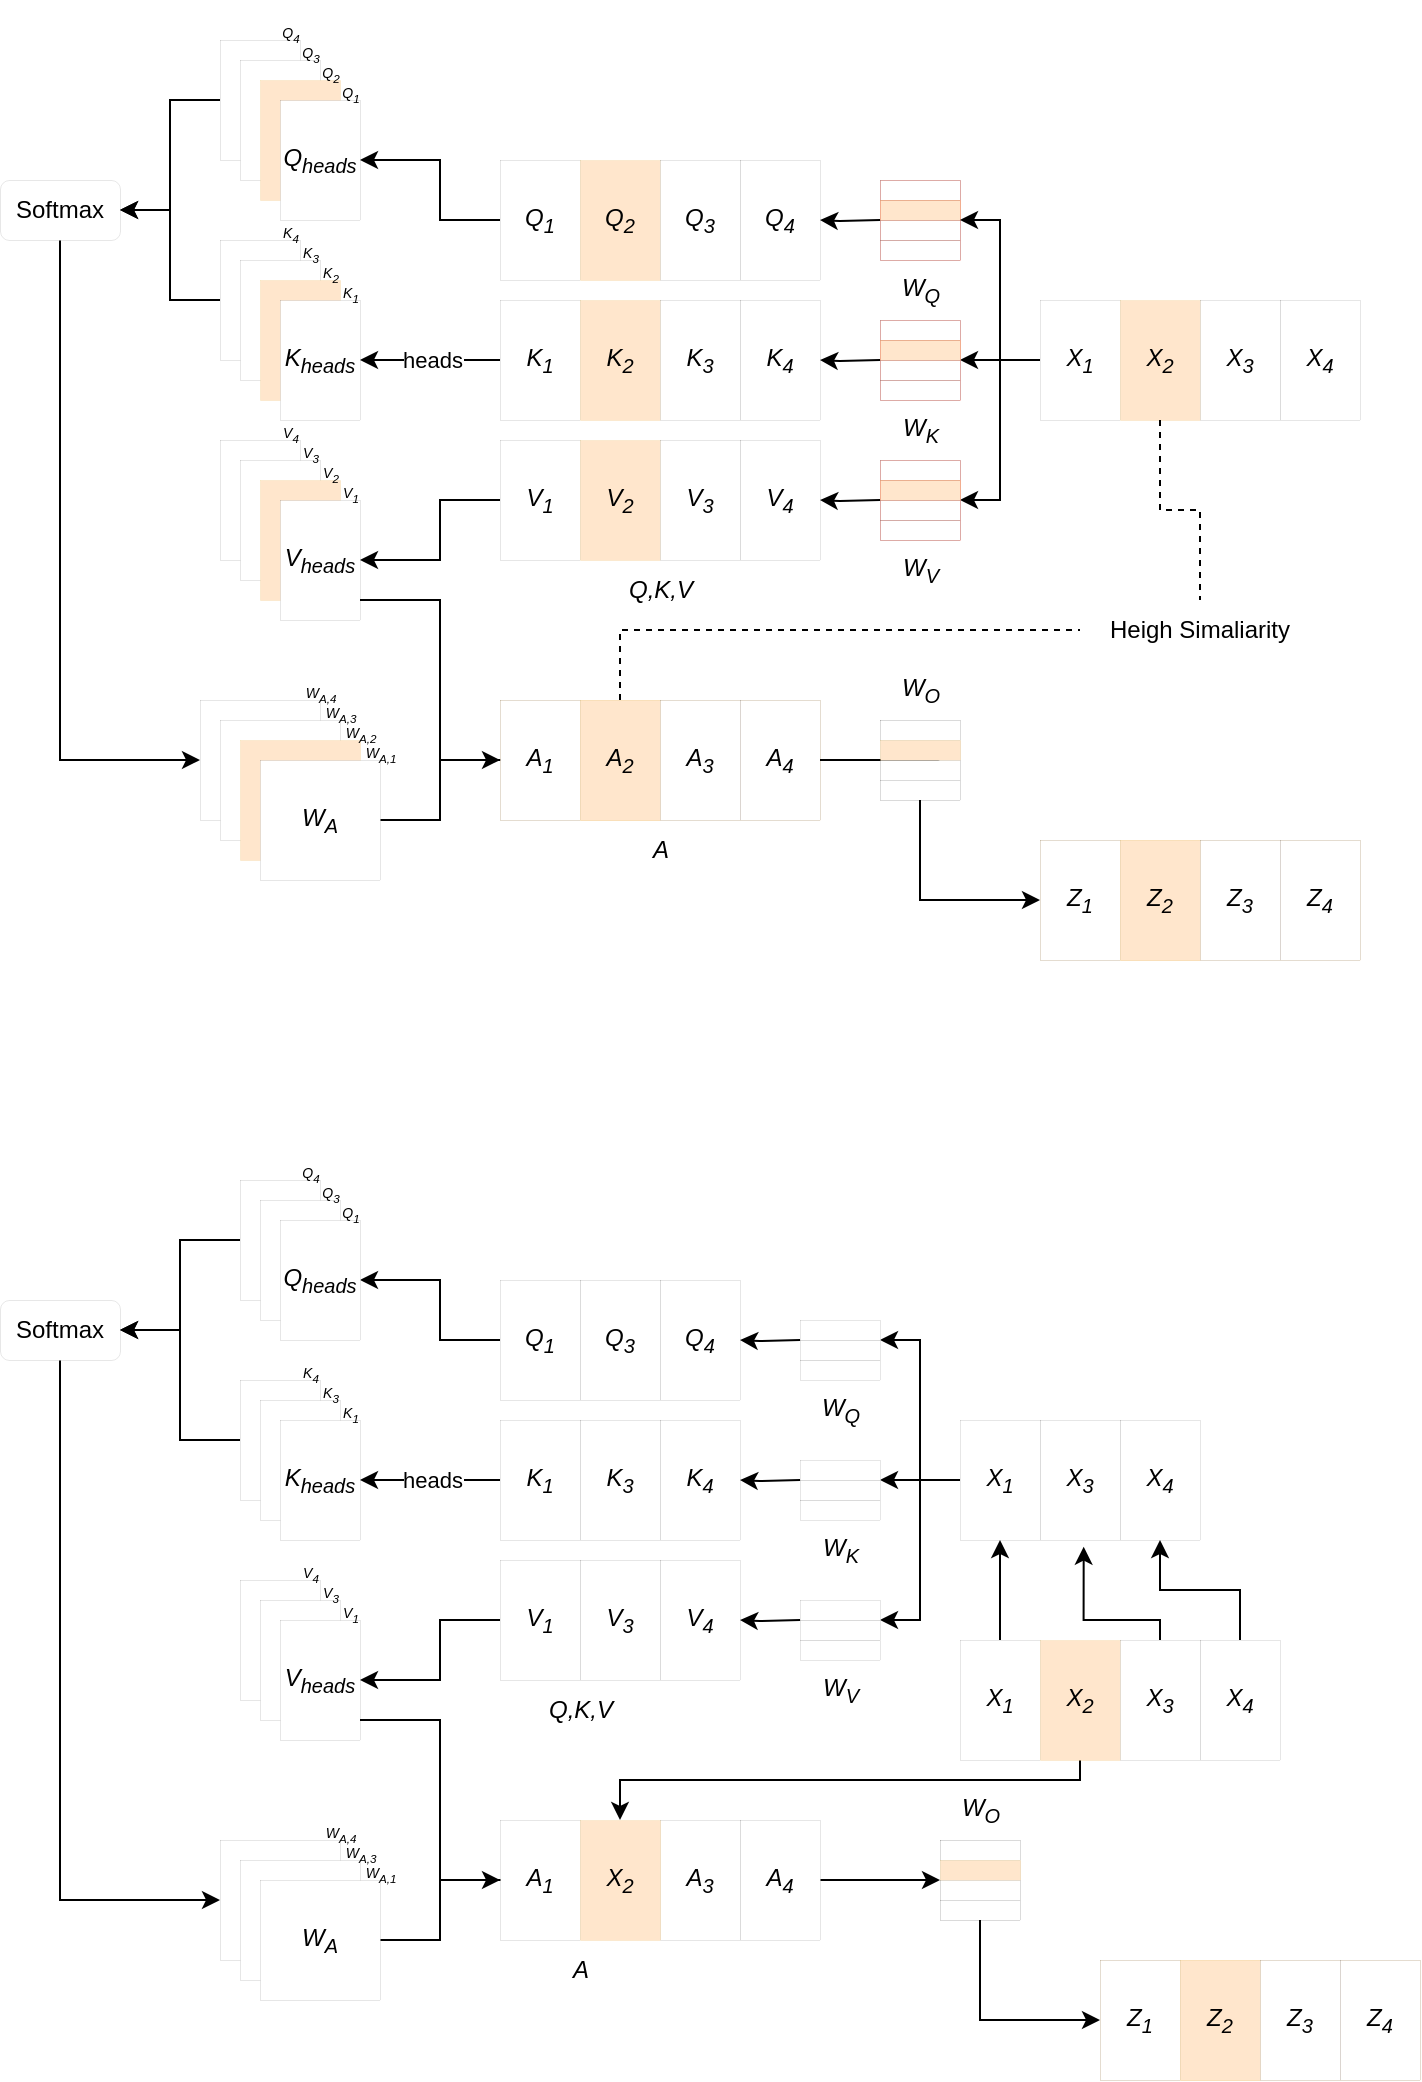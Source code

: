 <mxfile version="27.0.1">
  <diagram name="第 1 页" id="ROMm_DaNwAMZsz36nzgL">
    <mxGraphModel dx="1153" dy="659" grid="1" gridSize="10" guides="1" tooltips="1" connect="1" arrows="1" fold="1" page="1" pageScale="1" pageWidth="827" pageHeight="1169" math="0" shadow="0">
      <root>
        <mxCell id="0" />
        <mxCell id="1" parent="0" />
        <mxCell id="zPmClShUyptiGjfQgdNd-24" value="" style="group;strokeColor=none;fillColor=default;strokeWidth=0;" parent="1" vertex="1" connectable="0">
          <mxGeometry x="370" y="290" width="160" height="60" as="geometry" />
        </mxCell>
        <mxCell id="zPmClShUyptiGjfQgdNd-16" value="&lt;i&gt;V&lt;sub&gt;1&lt;/sub&gt;&lt;/i&gt;" style="rounded=0;whiteSpace=wrap;html=1;strokeWidth=0;" parent="zPmClShUyptiGjfQgdNd-24" vertex="1">
          <mxGeometry width="40" height="60" as="geometry" />
        </mxCell>
        <mxCell id="zPmClShUyptiGjfQgdNd-17" value="&lt;i&gt;V&lt;sub&gt;2&lt;/sub&gt;&lt;/i&gt;" style="rounded=0;whiteSpace=wrap;html=1;fillColor=#ffe6cc;strokeColor=#d79b00;strokeWidth=0;" parent="zPmClShUyptiGjfQgdNd-24" vertex="1">
          <mxGeometry x="40" width="40" height="60" as="geometry" />
        </mxCell>
        <mxCell id="zPmClShUyptiGjfQgdNd-18" value="&lt;i&gt;V&lt;sub&gt;3&lt;/sub&gt;&lt;/i&gt;" style="rounded=0;whiteSpace=wrap;html=1;strokeWidth=0;" parent="zPmClShUyptiGjfQgdNd-24" vertex="1">
          <mxGeometry x="80" width="40" height="60" as="geometry" />
        </mxCell>
        <mxCell id="zPmClShUyptiGjfQgdNd-19" value="&lt;i&gt;V&lt;sub&gt;4&lt;/sub&gt;&lt;/i&gt;" style="rounded=0;whiteSpace=wrap;html=1;strokeWidth=0;" parent="zPmClShUyptiGjfQgdNd-24" vertex="1">
          <mxGeometry x="120" width="40" height="60" as="geometry" />
        </mxCell>
        <mxCell id="zPmClShUyptiGjfQgdNd-25" value="" style="group;strokeWidth=0;" parent="1" vertex="1" connectable="0">
          <mxGeometry x="370" y="220" width="160" height="60" as="geometry" />
        </mxCell>
        <mxCell id="zPmClShUyptiGjfQgdNd-20" value="&lt;i&gt;K&lt;sub&gt;1&lt;/sub&gt;&lt;/i&gt;" style="rounded=0;whiteSpace=wrap;html=1;strokeWidth=0;" parent="zPmClShUyptiGjfQgdNd-25" vertex="1">
          <mxGeometry width="40" height="60" as="geometry" />
        </mxCell>
        <mxCell id="zPmClShUyptiGjfQgdNd-21" value="&lt;i&gt;K&lt;sub&gt;2&lt;/sub&gt;&lt;/i&gt;" style="rounded=0;whiteSpace=wrap;html=1;fillColor=#ffe6cc;strokeColor=#d79b00;strokeWidth=0;" parent="zPmClShUyptiGjfQgdNd-25" vertex="1">
          <mxGeometry x="40" width="40" height="60" as="geometry" />
        </mxCell>
        <mxCell id="zPmClShUyptiGjfQgdNd-22" value="&lt;i&gt;K&lt;sub&gt;3&lt;/sub&gt;&lt;/i&gt;" style="rounded=0;whiteSpace=wrap;html=1;strokeWidth=0;" parent="zPmClShUyptiGjfQgdNd-25" vertex="1">
          <mxGeometry x="80" width="40" height="60" as="geometry" />
        </mxCell>
        <mxCell id="zPmClShUyptiGjfQgdNd-23" value="&lt;i&gt;K&lt;sub&gt;4&lt;/sub&gt;&lt;/i&gt;" style="rounded=0;whiteSpace=wrap;html=1;strokeWidth=0;" parent="zPmClShUyptiGjfQgdNd-25" vertex="1">
          <mxGeometry x="120" width="40" height="60" as="geometry" />
        </mxCell>
        <mxCell id="zPmClShUyptiGjfQgdNd-26" value="" style="group;strokeWidth=0;" parent="1" vertex="1" connectable="0">
          <mxGeometry x="370" y="150" width="160" height="60" as="geometry" />
        </mxCell>
        <mxCell id="zPmClShUyptiGjfQgdNd-27" value="&lt;i&gt;Q&lt;sub&gt;1&lt;/sub&gt;&lt;/i&gt;" style="rounded=0;whiteSpace=wrap;html=1;strokeWidth=0;" parent="zPmClShUyptiGjfQgdNd-26" vertex="1">
          <mxGeometry width="40" height="60" as="geometry" />
        </mxCell>
        <mxCell id="zPmClShUyptiGjfQgdNd-28" value="&lt;i&gt;Q&lt;sub&gt;2&lt;/sub&gt;&lt;/i&gt;" style="rounded=0;whiteSpace=wrap;html=1;fillColor=#ffe6cc;strokeColor=#d79b00;strokeWidth=0;" parent="zPmClShUyptiGjfQgdNd-26" vertex="1">
          <mxGeometry x="40" width="40" height="60" as="geometry" />
        </mxCell>
        <mxCell id="zPmClShUyptiGjfQgdNd-29" value="&lt;i&gt;Q&lt;sub&gt;3&lt;/sub&gt;&lt;/i&gt;" style="rounded=0;whiteSpace=wrap;html=1;strokeWidth=0;" parent="zPmClShUyptiGjfQgdNd-26" vertex="1">
          <mxGeometry x="80" width="40" height="60" as="geometry" />
        </mxCell>
        <mxCell id="zPmClShUyptiGjfQgdNd-30" value="&lt;i&gt;Q&lt;sub&gt;4&lt;/sub&gt;&lt;/i&gt;" style="rounded=0;whiteSpace=wrap;html=1;strokeWidth=0;" parent="zPmClShUyptiGjfQgdNd-26" vertex="1">
          <mxGeometry x="120" width="40" height="60" as="geometry" />
        </mxCell>
        <mxCell id="zPmClShUyptiGjfQgdNd-31" value="" style="group;strokeWidth=0;" parent="1" vertex="1" connectable="0">
          <mxGeometry x="640" y="220" width="160" height="60" as="geometry" />
        </mxCell>
        <mxCell id="zPmClShUyptiGjfQgdNd-32" value="&lt;i&gt;X&lt;sub&gt;1&lt;/sub&gt;&lt;/i&gt;" style="rounded=0;whiteSpace=wrap;html=1;strokeWidth=0;" parent="zPmClShUyptiGjfQgdNd-31" vertex="1">
          <mxGeometry width="40" height="60" as="geometry" />
        </mxCell>
        <mxCell id="zPmClShUyptiGjfQgdNd-33" value="&lt;i&gt;X&lt;sub&gt;2&lt;/sub&gt;&lt;/i&gt;" style="rounded=0;whiteSpace=wrap;html=1;fillColor=#ffe6cc;strokeColor=#d79b00;strokeWidth=0;" parent="zPmClShUyptiGjfQgdNd-31" vertex="1">
          <mxGeometry x="40" width="40" height="60" as="geometry" />
        </mxCell>
        <mxCell id="zPmClShUyptiGjfQgdNd-34" value="&lt;i&gt;X&lt;sub&gt;3&lt;/sub&gt;&lt;/i&gt;" style="rounded=0;whiteSpace=wrap;html=1;strokeWidth=0;" parent="zPmClShUyptiGjfQgdNd-31" vertex="1">
          <mxGeometry x="80" width="40" height="60" as="geometry" />
        </mxCell>
        <mxCell id="zPmClShUyptiGjfQgdNd-35" value="&lt;i&gt;X&lt;sub&gt;4&lt;/sub&gt;&lt;/i&gt;" style="rounded=0;whiteSpace=wrap;html=1;strokeWidth=0;" parent="zPmClShUyptiGjfQgdNd-31" vertex="1">
          <mxGeometry x="120" width="40" height="60" as="geometry" />
        </mxCell>
        <mxCell id="zPmClShUyptiGjfQgdNd-46" value="" style="edgeStyle=orthogonalEdgeStyle;rounded=0;orthogonalLoop=1;jettySize=auto;html=1;" parent="1" target="zPmClShUyptiGjfQgdNd-30" edge="1">
          <mxGeometry relative="1" as="geometry">
            <mxPoint x="560" y="180" as="sourcePoint" />
          </mxGeometry>
        </mxCell>
        <mxCell id="zPmClShUyptiGjfQgdNd-42" style="edgeStyle=orthogonalEdgeStyle;rounded=0;orthogonalLoop=1;jettySize=auto;html=1;" parent="1" target="zPmClShUyptiGjfQgdNd-23" edge="1">
          <mxGeometry relative="1" as="geometry">
            <mxPoint x="560" y="250" as="sourcePoint" />
          </mxGeometry>
        </mxCell>
        <mxCell id="zPmClShUyptiGjfQgdNd-44" value="" style="edgeStyle=orthogonalEdgeStyle;rounded=0;orthogonalLoop=1;jettySize=auto;html=1;" parent="1" target="zPmClShUyptiGjfQgdNd-19" edge="1">
          <mxGeometry relative="1" as="geometry">
            <mxPoint x="560" y="320" as="sourcePoint" />
          </mxGeometry>
        </mxCell>
        <mxCell id="zPmClShUyptiGjfQgdNd-41" style="edgeStyle=orthogonalEdgeStyle;rounded=0;orthogonalLoop=1;jettySize=auto;html=1;entryX=1;entryY=0.5;entryDx=0;entryDy=0;" parent="1" source="zPmClShUyptiGjfQgdNd-32" edge="1">
          <mxGeometry relative="1" as="geometry">
            <mxPoint x="600" y="250" as="targetPoint" />
          </mxGeometry>
        </mxCell>
        <mxCell id="zPmClShUyptiGjfQgdNd-55" value="" style="group;strokeWidth=0;" parent="1" vertex="1" connectable="0">
          <mxGeometry x="230" y="90" width="70" height="90" as="geometry" />
        </mxCell>
        <mxCell id="zPmClShUyptiGjfQgdNd-49" value="" style="rounded=0;whiteSpace=wrap;html=1;strokeWidth=0;" parent="zPmClShUyptiGjfQgdNd-55" vertex="1">
          <mxGeometry width="40" height="60" as="geometry" />
        </mxCell>
        <mxCell id="zPmClShUyptiGjfQgdNd-51" value="" style="rounded=0;whiteSpace=wrap;html=1;strokeWidth=0;" parent="zPmClShUyptiGjfQgdNd-55" vertex="1">
          <mxGeometry x="10" y="10" width="40" height="60" as="geometry" />
        </mxCell>
        <mxCell id="zPmClShUyptiGjfQgdNd-52" value="" style="rounded=0;whiteSpace=wrap;html=1;fillColor=#ffe6cc;strokeColor=#d79b00;strokeWidth=0;" parent="zPmClShUyptiGjfQgdNd-55" vertex="1">
          <mxGeometry x="20" y="20" width="40" height="60" as="geometry" />
        </mxCell>
        <mxCell id="zPmClShUyptiGjfQgdNd-53" value="&lt;i&gt;Q&lt;sub&gt;heads&lt;/sub&gt;&lt;/i&gt;" style="rounded=0;whiteSpace=wrap;html=1;strokeWidth=0;" parent="zPmClShUyptiGjfQgdNd-55" vertex="1">
          <mxGeometry x="30" y="30" width="40" height="60" as="geometry" />
        </mxCell>
        <mxCell id="zPmClShUyptiGjfQgdNd-67" value="" style="group;strokeWidth=0;" parent="1" vertex="1" connectable="0">
          <mxGeometry x="230" y="190" width="70" height="90" as="geometry" />
        </mxCell>
        <mxCell id="zPmClShUyptiGjfQgdNd-68" value="" style="rounded=0;whiteSpace=wrap;html=1;strokeWidth=0;" parent="zPmClShUyptiGjfQgdNd-67" vertex="1">
          <mxGeometry width="40" height="60" as="geometry" />
        </mxCell>
        <mxCell id="zPmClShUyptiGjfQgdNd-69" value="" style="rounded=0;whiteSpace=wrap;html=1;strokeWidth=0;" parent="zPmClShUyptiGjfQgdNd-67" vertex="1">
          <mxGeometry x="10" y="10" width="40" height="60" as="geometry" />
        </mxCell>
        <mxCell id="zPmClShUyptiGjfQgdNd-70" value="" style="rounded=0;whiteSpace=wrap;html=1;fillColor=#ffe6cc;strokeColor=#d79b00;strokeWidth=0;" parent="zPmClShUyptiGjfQgdNd-67" vertex="1">
          <mxGeometry x="20" y="20" width="40" height="60" as="geometry" />
        </mxCell>
        <mxCell id="zPmClShUyptiGjfQgdNd-71" value="&lt;i&gt;K&lt;sub&gt;heads&lt;/sub&gt;&lt;/i&gt;" style="rounded=0;whiteSpace=wrap;html=1;strokeWidth=0;" parent="zPmClShUyptiGjfQgdNd-67" vertex="1">
          <mxGeometry x="30" y="30" width="40" height="60" as="geometry" />
        </mxCell>
        <mxCell id="zPmClShUyptiGjfQgdNd-72" value="" style="group;strokeWidth=0;" parent="1" vertex="1" connectable="0">
          <mxGeometry x="230" y="290" width="80" height="90" as="geometry" />
        </mxCell>
        <mxCell id="zPmClShUyptiGjfQgdNd-73" value="" style="rounded=0;whiteSpace=wrap;html=1;strokeWidth=0;" parent="zPmClShUyptiGjfQgdNd-72" vertex="1">
          <mxGeometry width="40" height="60" as="geometry" />
        </mxCell>
        <mxCell id="zPmClShUyptiGjfQgdNd-74" value="" style="rounded=0;whiteSpace=wrap;html=1;strokeWidth=0;" parent="zPmClShUyptiGjfQgdNd-72" vertex="1">
          <mxGeometry x="10" y="10" width="40" height="60" as="geometry" />
        </mxCell>
        <mxCell id="zPmClShUyptiGjfQgdNd-75" value="" style="rounded=0;whiteSpace=wrap;html=1;fillColor=#ffe6cc;strokeColor=#d79b00;strokeWidth=0;" parent="zPmClShUyptiGjfQgdNd-72" vertex="1">
          <mxGeometry x="20" y="20" width="40" height="60" as="geometry" />
        </mxCell>
        <mxCell id="zPmClShUyptiGjfQgdNd-76" value="&lt;i&gt;V&lt;sub&gt;heads&lt;/sub&gt;&lt;/i&gt;" style="rounded=0;whiteSpace=wrap;html=1;strokeWidth=0;" parent="zPmClShUyptiGjfQgdNd-72" vertex="1">
          <mxGeometry x="30" y="30" width="40" height="60" as="geometry" />
        </mxCell>
        <mxCell id="-iVjem-Aw-oBZbqU4M_W-338" value="&lt;i style=&quot;text-wrap-mode: wrap;&quot;&gt;&lt;font style=&quot;font-size: 7px;&quot;&gt;V&lt;sub style=&quot;&quot;&gt;4&lt;/sub&gt;&lt;/font&gt;&lt;/i&gt;" style="text;html=1;align=center;verticalAlign=middle;resizable=0;points=[];autosize=1;strokeColor=none;fillColor=none;" parent="zPmClShUyptiGjfQgdNd-72" vertex="1">
          <mxGeometry x="20" y="-20" width="30" height="30" as="geometry" />
        </mxCell>
        <mxCell id="-iVjem-Aw-oBZbqU4M_W-337" value="&lt;i style=&quot;text-wrap-mode: wrap;&quot;&gt;&lt;font style=&quot;font-size: 7px;&quot;&gt;V&lt;sub style=&quot;&quot;&gt;3&lt;/sub&gt;&lt;/font&gt;&lt;/i&gt;" style="text;html=1;align=center;verticalAlign=middle;resizable=0;points=[];autosize=1;strokeColor=none;fillColor=none;" parent="zPmClShUyptiGjfQgdNd-72" vertex="1">
          <mxGeometry x="30" y="-10" width="30" height="30" as="geometry" />
        </mxCell>
        <mxCell id="-iVjem-Aw-oBZbqU4M_W-336" value="&lt;i style=&quot;text-wrap-mode: wrap;&quot;&gt;&lt;font style=&quot;font-size: 7px;&quot;&gt;V&lt;sub style=&quot;&quot;&gt;2&lt;/sub&gt;&lt;/font&gt;&lt;/i&gt;" style="text;html=1;align=center;verticalAlign=middle;resizable=0;points=[];autosize=1;strokeColor=none;fillColor=none;" parent="zPmClShUyptiGjfQgdNd-72" vertex="1">
          <mxGeometry x="40" width="30" height="30" as="geometry" />
        </mxCell>
        <mxCell id="-iVjem-Aw-oBZbqU4M_W-339" value="&lt;i style=&quot;text-wrap-mode: wrap;&quot;&gt;&lt;font style=&quot;font-size: 7px;&quot;&gt;V&lt;sub style=&quot;&quot;&gt;1&lt;/sub&gt;&lt;/font&gt;&lt;/i&gt;" style="text;html=1;align=center;verticalAlign=middle;resizable=0;points=[];autosize=1;strokeColor=none;fillColor=none;" parent="zPmClShUyptiGjfQgdNd-72" vertex="1">
          <mxGeometry x="50" y="10" width="30" height="30" as="geometry" />
        </mxCell>
        <mxCell id="zPmClShUyptiGjfQgdNd-77" value="" style="edgeStyle=orthogonalEdgeStyle;rounded=0;orthogonalLoop=1;jettySize=auto;html=1;" parent="1" source="zPmClShUyptiGjfQgdNd-27" target="zPmClShUyptiGjfQgdNd-53" edge="1">
          <mxGeometry relative="1" as="geometry">
            <Array as="points">
              <mxPoint x="340" y="180" />
              <mxPoint x="340" y="150" />
            </Array>
          </mxGeometry>
        </mxCell>
        <mxCell id="zPmClShUyptiGjfQgdNd-78" value="" style="edgeStyle=orthogonalEdgeStyle;rounded=0;orthogonalLoop=1;jettySize=auto;html=1;" parent="1" source="zPmClShUyptiGjfQgdNd-20" target="zPmClShUyptiGjfQgdNd-71" edge="1">
          <mxGeometry relative="1" as="geometry" />
        </mxCell>
        <mxCell id="zPmClShUyptiGjfQgdNd-116" value="heads" style="edgeLabel;html=1;align=center;verticalAlign=middle;resizable=0;points=[];" parent="zPmClShUyptiGjfQgdNd-78" vertex="1" connectable="0">
          <mxGeometry x="-0.012" y="2" relative="1" as="geometry">
            <mxPoint y="-2" as="offset" />
          </mxGeometry>
        </mxCell>
        <mxCell id="zPmClShUyptiGjfQgdNd-79" value="" style="edgeStyle=orthogonalEdgeStyle;rounded=0;orthogonalLoop=1;jettySize=auto;html=1;" parent="1" source="zPmClShUyptiGjfQgdNd-16" target="zPmClShUyptiGjfQgdNd-76" edge="1">
          <mxGeometry relative="1" as="geometry">
            <Array as="points">
              <mxPoint x="340" y="320" />
              <mxPoint x="340" y="350" />
            </Array>
          </mxGeometry>
        </mxCell>
        <mxCell id="zPmClShUyptiGjfQgdNd-88" value="" style="group" parent="1" vertex="1" connectable="0">
          <mxGeometry x="220" y="420" width="90" height="90" as="geometry" />
        </mxCell>
        <mxCell id="zPmClShUyptiGjfQgdNd-80" value="" style="rounded=0;whiteSpace=wrap;html=1;strokeWidth=0;" parent="zPmClShUyptiGjfQgdNd-88" vertex="1">
          <mxGeometry width="60" height="60" as="geometry" />
        </mxCell>
        <mxCell id="zPmClShUyptiGjfQgdNd-81" value="" style="rounded=0;whiteSpace=wrap;html=1;strokeWidth=0;" parent="zPmClShUyptiGjfQgdNd-88" vertex="1">
          <mxGeometry x="10" y="10" width="60" height="60" as="geometry" />
        </mxCell>
        <mxCell id="zPmClShUyptiGjfQgdNd-82" value="" style="rounded=0;whiteSpace=wrap;html=1;fillColor=#ffe6cc;strokeColor=#d79b00;strokeWidth=0;" parent="zPmClShUyptiGjfQgdNd-88" vertex="1">
          <mxGeometry x="20" y="20" width="60" height="60" as="geometry" />
        </mxCell>
        <mxCell id="zPmClShUyptiGjfQgdNd-103" style="edgeStyle=orthogonalEdgeStyle;rounded=0;orthogonalLoop=1;jettySize=auto;html=1;exitX=1;exitY=0.5;exitDx=0;exitDy=0;strokeWidth=1;" parent="zPmClShUyptiGjfQgdNd-88" source="zPmClShUyptiGjfQgdNd-83" edge="1">
          <mxGeometry relative="1" as="geometry">
            <mxPoint x="170" y="30.0" as="targetPoint" />
            <Array as="points">
              <mxPoint x="120" y="60" />
              <mxPoint x="120" y="30" />
            </Array>
          </mxGeometry>
        </mxCell>
        <mxCell id="zPmClShUyptiGjfQgdNd-83" value="&lt;i&gt;W&lt;sub&gt;A&lt;/sub&gt;&lt;/i&gt;" style="rounded=0;whiteSpace=wrap;html=1;strokeWidth=0;" parent="zPmClShUyptiGjfQgdNd-88" vertex="1">
          <mxGeometry x="30" y="30" width="60" height="60" as="geometry" />
        </mxCell>
        <mxCell id="zPmClShUyptiGjfQgdNd-95" style="edgeStyle=orthogonalEdgeStyle;rounded=0;orthogonalLoop=1;jettySize=auto;html=1;entryX=0;entryY=0.5;entryDx=0;entryDy=0;" parent="1" source="zPmClShUyptiGjfQgdNd-91" target="zPmClShUyptiGjfQgdNd-80" edge="1">
          <mxGeometry relative="1" as="geometry">
            <Array as="points">
              <mxPoint x="150" y="450" />
            </Array>
          </mxGeometry>
        </mxCell>
        <mxCell id="zPmClShUyptiGjfQgdNd-91" value="Softmax" style="rounded=1;whiteSpace=wrap;html=1;strokeWidth=0;" parent="1" vertex="1">
          <mxGeometry x="120" y="160" width="60" height="30" as="geometry" />
        </mxCell>
        <mxCell id="zPmClShUyptiGjfQgdNd-92" style="edgeStyle=orthogonalEdgeStyle;rounded=0;orthogonalLoop=1;jettySize=auto;html=1;entryX=1;entryY=0.5;entryDx=0;entryDy=0;" parent="1" source="zPmClShUyptiGjfQgdNd-49" target="zPmClShUyptiGjfQgdNd-91" edge="1">
          <mxGeometry relative="1" as="geometry" />
        </mxCell>
        <mxCell id="zPmClShUyptiGjfQgdNd-93" style="edgeStyle=orthogonalEdgeStyle;rounded=0;orthogonalLoop=1;jettySize=auto;html=1;exitX=0;exitY=0.5;exitDx=0;exitDy=0;entryX=1;entryY=0.5;entryDx=0;entryDy=0;" parent="1" source="zPmClShUyptiGjfQgdNd-68" target="zPmClShUyptiGjfQgdNd-91" edge="1">
          <mxGeometry relative="1" as="geometry" />
        </mxCell>
        <mxCell id="zPmClShUyptiGjfQgdNd-97" value="" style="group;fillColor=#ffe6cc;strokeColor=#d79b00;strokeWidth=0;" parent="1" vertex="1" connectable="0">
          <mxGeometry x="370" y="420" width="160" height="60" as="geometry" />
        </mxCell>
        <mxCell id="zPmClShUyptiGjfQgdNd-98" value="&lt;i&gt;A&lt;sub&gt;1&lt;/sub&gt;&lt;/i&gt;" style="rounded=0;whiteSpace=wrap;html=1;strokeWidth=0;" parent="zPmClShUyptiGjfQgdNd-97" vertex="1">
          <mxGeometry width="40" height="60" as="geometry" />
        </mxCell>
        <mxCell id="zPmClShUyptiGjfQgdNd-99" value="&lt;i&gt;A&lt;sub&gt;2&lt;/sub&gt;&lt;/i&gt;" style="rounded=0;whiteSpace=wrap;html=1;fillColor=#ffe6cc;strokeColor=#d79b00;strokeWidth=0;" parent="zPmClShUyptiGjfQgdNd-97" vertex="1">
          <mxGeometry x="40" width="40" height="60" as="geometry" />
        </mxCell>
        <mxCell id="zPmClShUyptiGjfQgdNd-100" value="&lt;i&gt;A&lt;sub&gt;3&lt;/sub&gt;&lt;/i&gt;" style="rounded=0;whiteSpace=wrap;html=1;strokeWidth=0;" parent="zPmClShUyptiGjfQgdNd-97" vertex="1">
          <mxGeometry x="80" width="40" height="60" as="geometry" />
        </mxCell>
        <mxCell id="zPmClShUyptiGjfQgdNd-101" value="&lt;i&gt;A&lt;sub&gt;4&lt;/sub&gt;&lt;/i&gt;" style="rounded=0;whiteSpace=wrap;html=1;strokeWidth=0;" parent="zPmClShUyptiGjfQgdNd-97" vertex="1">
          <mxGeometry x="120" width="40" height="60" as="geometry" />
        </mxCell>
        <mxCell id="zPmClShUyptiGjfQgdNd-102" style="edgeStyle=orthogonalEdgeStyle;rounded=0;orthogonalLoop=1;jettySize=auto;html=1;entryX=0;entryY=0.5;entryDx=0;entryDy=0;" parent="1" source="zPmClShUyptiGjfQgdNd-76" target="zPmClShUyptiGjfQgdNd-98" edge="1">
          <mxGeometry relative="1" as="geometry">
            <Array as="points">
              <mxPoint x="340" y="370" />
              <mxPoint x="340" y="450" />
            </Array>
          </mxGeometry>
        </mxCell>
        <mxCell id="-iVjem-Aw-oBZbqU4M_W-8" value="" style="edgeStyle=orthogonalEdgeStyle;rounded=0;orthogonalLoop=1;jettySize=auto;html=1;" parent="1" source="zPmClShUyptiGjfQgdNd-101" edge="1">
          <mxGeometry relative="1" as="geometry">
            <mxPoint x="590" y="450" as="targetPoint" />
          </mxGeometry>
        </mxCell>
        <mxCell id="-iVjem-Aw-oBZbqU4M_W-10" value="" style="group;fillColor=#ffe6cc;strokeColor=#d79b00;strokeWidth=0;" parent="1" vertex="1" connectable="0">
          <mxGeometry x="640" y="490" width="160" height="60" as="geometry" />
        </mxCell>
        <mxCell id="-iVjem-Aw-oBZbqU4M_W-11" value="&lt;i&gt;Z&lt;sub&gt;1&lt;/sub&gt;&lt;/i&gt;" style="rounded=0;whiteSpace=wrap;html=1;strokeWidth=0;" parent="-iVjem-Aw-oBZbqU4M_W-10" vertex="1">
          <mxGeometry width="40" height="60" as="geometry" />
        </mxCell>
        <mxCell id="-iVjem-Aw-oBZbqU4M_W-12" value="&lt;i&gt;Z&lt;sub&gt;2&lt;/sub&gt;&lt;/i&gt;" style="rounded=0;whiteSpace=wrap;html=1;fillColor=#ffe6cc;strokeColor=#d79b00;strokeWidth=0;" parent="-iVjem-Aw-oBZbqU4M_W-10" vertex="1">
          <mxGeometry x="40" width="40" height="60" as="geometry" />
        </mxCell>
        <mxCell id="-iVjem-Aw-oBZbqU4M_W-13" value="&lt;i&gt;Z&lt;sub&gt;3&lt;/sub&gt;&lt;/i&gt;" style="rounded=0;whiteSpace=wrap;html=1;strokeWidth=0;" parent="-iVjem-Aw-oBZbqU4M_W-10" vertex="1">
          <mxGeometry x="80" width="40" height="60" as="geometry" />
        </mxCell>
        <mxCell id="-iVjem-Aw-oBZbqU4M_W-14" value="&lt;i&gt;Z&lt;sub&gt;4&lt;/sub&gt;&lt;/i&gt;" style="rounded=0;whiteSpace=wrap;html=1;strokeWidth=0;" parent="-iVjem-Aw-oBZbqU4M_W-10" vertex="1">
          <mxGeometry x="120" width="40" height="60" as="geometry" />
        </mxCell>
        <mxCell id="-iVjem-Aw-oBZbqU4M_W-104" value="&lt;i style=&quot;text-wrap-mode: wrap;&quot;&gt;W&lt;sub&gt;O&lt;/sub&gt;&lt;/i&gt;" style="text;html=1;align=center;verticalAlign=middle;resizable=0;points=[];autosize=1;strokeColor=none;fillColor=none;" parent="1" vertex="1">
          <mxGeometry x="560" y="400" width="40" height="30" as="geometry" />
        </mxCell>
        <mxCell id="-iVjem-Aw-oBZbqU4M_W-105" value="" style="group;fillColor=none;fontColor=#ffffff;strokeColor=default;strokeWidth=0;" parent="1" vertex="1" connectable="0">
          <mxGeometry x="560" y="430" width="40" height="40" as="geometry" />
        </mxCell>
        <mxCell id="-iVjem-Aw-oBZbqU4M_W-106" value="" style="whiteSpace=wrap;html=1;strokeWidth=0;" parent="-iVjem-Aw-oBZbqU4M_W-105" vertex="1">
          <mxGeometry width="40" height="10" as="geometry" />
        </mxCell>
        <mxCell id="-iVjem-Aw-oBZbqU4M_W-107" value="" style="whiteSpace=wrap;html=1;fillColor=#ffe6cc;strokeColor=#d79b00;strokeWidth=0;" parent="-iVjem-Aw-oBZbqU4M_W-105" vertex="1">
          <mxGeometry y="10" width="40" height="10" as="geometry" />
        </mxCell>
        <mxCell id="-iVjem-Aw-oBZbqU4M_W-108" value="" style="whiteSpace=wrap;html=1;strokeWidth=0;" parent="-iVjem-Aw-oBZbqU4M_W-105" vertex="1">
          <mxGeometry y="20" width="40" height="10" as="geometry" />
        </mxCell>
        <mxCell id="-iVjem-Aw-oBZbqU4M_W-109" value="" style="whiteSpace=wrap;html=1;strokeWidth=0;" parent="-iVjem-Aw-oBZbqU4M_W-105" vertex="1">
          <mxGeometry y="30" width="40" height="10" as="geometry" />
        </mxCell>
        <mxCell id="-iVjem-Aw-oBZbqU4M_W-116" value="&lt;i style=&quot;text-wrap-mode: wrap;&quot;&gt;W&lt;sub&gt;K&lt;/sub&gt;&lt;/i&gt;" style="text;html=1;align=center;verticalAlign=middle;resizable=0;points=[];autosize=1;strokeColor=none;fillColor=none;" parent="1" vertex="1">
          <mxGeometry x="560" y="270" width="40" height="30" as="geometry" />
        </mxCell>
        <mxCell id="-iVjem-Aw-oBZbqU4M_W-117" value="" style="group;fillColor=#e51400;fontColor=#ffffff;strokeColor=#B20000;strokeWidth=0;" parent="1" vertex="1" connectable="0">
          <mxGeometry x="560" y="230" width="40" height="40" as="geometry" />
        </mxCell>
        <mxCell id="-iVjem-Aw-oBZbqU4M_W-118" value="" style="whiteSpace=wrap;html=1;strokeWidth=0;" parent="-iVjem-Aw-oBZbqU4M_W-117" vertex="1">
          <mxGeometry width="40" height="10" as="geometry" />
        </mxCell>
        <mxCell id="-iVjem-Aw-oBZbqU4M_W-119" value="" style="whiteSpace=wrap;html=1;fillColor=#ffe6cc;strokeColor=#d79b00;strokeWidth=0;" parent="-iVjem-Aw-oBZbqU4M_W-117" vertex="1">
          <mxGeometry y="10" width="40" height="10" as="geometry" />
        </mxCell>
        <mxCell id="-iVjem-Aw-oBZbqU4M_W-120" value="" style="whiteSpace=wrap;html=1;strokeWidth=0;" parent="-iVjem-Aw-oBZbqU4M_W-117" vertex="1">
          <mxGeometry y="20" width="40" height="10" as="geometry" />
        </mxCell>
        <mxCell id="-iVjem-Aw-oBZbqU4M_W-121" value="" style="whiteSpace=wrap;html=1;strokeWidth=0;" parent="-iVjem-Aw-oBZbqU4M_W-117" vertex="1">
          <mxGeometry y="30" width="40" height="10" as="geometry" />
        </mxCell>
        <mxCell id="-iVjem-Aw-oBZbqU4M_W-123" value="&lt;i style=&quot;text-wrap-mode: wrap;&quot;&gt;W&lt;sub&gt;Q&lt;/sub&gt;&lt;/i&gt;" style="text;html=1;align=center;verticalAlign=middle;resizable=0;points=[];autosize=1;strokeColor=none;fillColor=none;" parent="1" vertex="1">
          <mxGeometry x="560" y="200" width="40" height="30" as="geometry" />
        </mxCell>
        <mxCell id="-iVjem-Aw-oBZbqU4M_W-124" value="" style="group;fillColor=#e51400;fontColor=#ffffff;strokeColor=#B20000;strokeWidth=0;" parent="1" vertex="1" connectable="0">
          <mxGeometry x="560" y="160" width="40" height="40" as="geometry" />
        </mxCell>
        <mxCell id="-iVjem-Aw-oBZbqU4M_W-125" value="" style="whiteSpace=wrap;html=1;strokeWidth=0;" parent="-iVjem-Aw-oBZbqU4M_W-124" vertex="1">
          <mxGeometry width="40" height="10" as="geometry" />
        </mxCell>
        <mxCell id="-iVjem-Aw-oBZbqU4M_W-126" value="" style="whiteSpace=wrap;html=1;fillColor=#ffe6cc;strokeColor=#d79b00;strokeWidth=0;" parent="-iVjem-Aw-oBZbqU4M_W-124" vertex="1">
          <mxGeometry y="10" width="40" height="10" as="geometry" />
        </mxCell>
        <mxCell id="-iVjem-Aw-oBZbqU4M_W-127" value="" style="whiteSpace=wrap;html=1;strokeWidth=0;" parent="-iVjem-Aw-oBZbqU4M_W-124" vertex="1">
          <mxGeometry y="20" width="40" height="10" as="geometry" />
        </mxCell>
        <mxCell id="-iVjem-Aw-oBZbqU4M_W-128" value="" style="whiteSpace=wrap;html=1;strokeWidth=0;" parent="-iVjem-Aw-oBZbqU4M_W-124" vertex="1">
          <mxGeometry y="30" width="40" height="10" as="geometry" />
        </mxCell>
        <mxCell id="-iVjem-Aw-oBZbqU4M_W-228" style="edgeStyle=orthogonalEdgeStyle;rounded=0;orthogonalLoop=1;jettySize=auto;html=1;entryX=0;entryY=0.5;entryDx=0;entryDy=0;" parent="1" source="-iVjem-Aw-oBZbqU4M_W-109" target="-iVjem-Aw-oBZbqU4M_W-11" edge="1">
          <mxGeometry relative="1" as="geometry">
            <Array as="points">
              <mxPoint x="580" y="520" />
            </Array>
          </mxGeometry>
        </mxCell>
        <mxCell id="-iVjem-Aw-oBZbqU4M_W-230" style="edgeStyle=orthogonalEdgeStyle;rounded=0;orthogonalLoop=1;jettySize=auto;html=1;entryX=1;entryY=0;entryDx=0;entryDy=0;" parent="1" source="zPmClShUyptiGjfQgdNd-32" target="-iVjem-Aw-oBZbqU4M_W-114" edge="1">
          <mxGeometry relative="1" as="geometry">
            <Array as="points">
              <mxPoint x="620" y="250" />
              <mxPoint x="620" y="320" />
            </Array>
          </mxGeometry>
        </mxCell>
        <mxCell id="-iVjem-Aw-oBZbqU4M_W-231" style="edgeStyle=orthogonalEdgeStyle;rounded=0;orthogonalLoop=1;jettySize=auto;html=1;entryX=1;entryY=0;entryDx=0;entryDy=0;" parent="1" source="zPmClShUyptiGjfQgdNd-32" target="-iVjem-Aw-oBZbqU4M_W-127" edge="1">
          <mxGeometry relative="1" as="geometry">
            <Array as="points">
              <mxPoint x="620" y="250" />
              <mxPoint x="620" y="180" />
            </Array>
          </mxGeometry>
        </mxCell>
        <mxCell id="-iVjem-Aw-oBZbqU4M_W-326" value="&lt;i style=&quot;text-wrap-mode: wrap;&quot;&gt;&lt;font style=&quot;font-size: 7px;&quot;&gt;W&lt;sub style=&quot;&quot;&gt;A,2&lt;/sub&gt;&lt;/font&gt;&lt;/i&gt;" style="text;html=1;align=center;verticalAlign=middle;resizable=0;points=[];autosize=1;strokeColor=none;fillColor=none;" parent="1" vertex="1">
          <mxGeometry x="280" y="420" width="40" height="30" as="geometry" />
        </mxCell>
        <mxCell id="-iVjem-Aw-oBZbqU4M_W-329" value="&lt;i style=&quot;text-wrap-mode: wrap;&quot;&gt;&lt;font style=&quot;font-size: 7px;&quot;&gt;W&lt;sub style=&quot;&quot;&gt;A,3&lt;/sub&gt;&lt;/font&gt;&lt;/i&gt;" style="text;html=1;align=center;verticalAlign=middle;resizable=0;points=[];autosize=1;strokeColor=none;fillColor=none;" parent="1" vertex="1">
          <mxGeometry x="270" y="410" width="40" height="30" as="geometry" />
        </mxCell>
        <mxCell id="-iVjem-Aw-oBZbqU4M_W-330" value="&lt;i style=&quot;text-wrap-mode: wrap;&quot;&gt;&lt;font style=&quot;font-size: 7px;&quot;&gt;W&lt;sub style=&quot;&quot;&gt;A,4&lt;/sub&gt;&lt;/font&gt;&lt;/i&gt;" style="text;html=1;align=center;verticalAlign=middle;resizable=0;points=[];autosize=1;strokeColor=none;fillColor=none;" parent="1" vertex="1">
          <mxGeometry x="260" y="400" width="40" height="30" as="geometry" />
        </mxCell>
        <mxCell id="-iVjem-Aw-oBZbqU4M_W-331" value="&lt;i style=&quot;text-wrap-mode: wrap;&quot;&gt;&lt;font style=&quot;font-size: 7px;&quot;&gt;W&lt;sub style=&quot;&quot;&gt;A,1&lt;/sub&gt;&lt;/font&gt;&lt;/i&gt;" style="text;html=1;align=center;verticalAlign=middle;resizable=0;points=[];autosize=1;strokeColor=none;fillColor=none;" parent="1" vertex="1">
          <mxGeometry x="290" y="430" width="40" height="30" as="geometry" />
        </mxCell>
        <mxCell id="-iVjem-Aw-oBZbqU4M_W-332" value="&lt;i style=&quot;text-wrap-mode: wrap;&quot;&gt;A&lt;/i&gt;" style="text;html=1;align=center;verticalAlign=middle;resizable=0;points=[];autosize=1;strokeColor=none;fillColor=none;" parent="1" vertex="1">
          <mxGeometry x="435" y="480" width="30" height="30" as="geometry" />
        </mxCell>
        <mxCell id="-iVjem-Aw-oBZbqU4M_W-333" value="" style="group" parent="1" vertex="1" connectable="0">
          <mxGeometry x="560" y="300" width="40" height="70" as="geometry" />
        </mxCell>
        <mxCell id="-iVjem-Aw-oBZbqU4M_W-110" value="&lt;i style=&quot;text-wrap-mode: wrap;&quot;&gt;W&lt;sub&gt;V&lt;/sub&gt;&lt;/i&gt;" style="text;html=1;align=center;verticalAlign=middle;resizable=0;points=[];autosize=1;strokeColor=none;fillColor=none;" parent="-iVjem-Aw-oBZbqU4M_W-333" vertex="1">
          <mxGeometry y="40" width="40" height="30" as="geometry" />
        </mxCell>
        <mxCell id="-iVjem-Aw-oBZbqU4M_W-111" value="" style="group;fillColor=#e51400;fontColor=#ffffff;strokeColor=#B20000;strokeWidth=0;" parent="-iVjem-Aw-oBZbqU4M_W-333" vertex="1" connectable="0">
          <mxGeometry width="40" height="40" as="geometry" />
        </mxCell>
        <mxCell id="-iVjem-Aw-oBZbqU4M_W-112" value="" style="whiteSpace=wrap;html=1;strokeWidth=0;" parent="-iVjem-Aw-oBZbqU4M_W-111" vertex="1">
          <mxGeometry width="40" height="10" as="geometry" />
        </mxCell>
        <mxCell id="-iVjem-Aw-oBZbqU4M_W-113" value="" style="whiteSpace=wrap;html=1;fillColor=#ffe6cc;strokeColor=#d79b00;strokeWidth=0;" parent="-iVjem-Aw-oBZbqU4M_W-111" vertex="1">
          <mxGeometry y="10" width="40" height="10" as="geometry" />
        </mxCell>
        <mxCell id="-iVjem-Aw-oBZbqU4M_W-114" value="" style="whiteSpace=wrap;html=1;strokeWidth=0;" parent="-iVjem-Aw-oBZbqU4M_W-111" vertex="1">
          <mxGeometry y="20" width="40" height="10" as="geometry" />
        </mxCell>
        <mxCell id="-iVjem-Aw-oBZbqU4M_W-115" value="" style="whiteSpace=wrap;html=1;strokeWidth=0;" parent="-iVjem-Aw-oBZbqU4M_W-111" vertex="1">
          <mxGeometry y="30" width="40" height="10" as="geometry" />
        </mxCell>
        <mxCell id="-iVjem-Aw-oBZbqU4M_W-334" value="&lt;i style=&quot;text-wrap-mode: wrap;&quot;&gt;Q,K,V&lt;/i&gt;" style="text;html=1;align=center;verticalAlign=middle;resizable=0;points=[];autosize=1;strokeColor=none;fillColor=none;" parent="1" vertex="1">
          <mxGeometry x="420" y="350" width="60" height="30" as="geometry" />
        </mxCell>
        <mxCell id="-iVjem-Aw-oBZbqU4M_W-340" value="&lt;i style=&quot;text-wrap-mode: wrap;&quot;&gt;&lt;font style=&quot;font-size: 7px;&quot;&gt;K&lt;sub style=&quot;&quot;&gt;2&lt;/sub&gt;&lt;/font&gt;&lt;/i&gt;" style="text;html=1;align=center;verticalAlign=middle;resizable=0;points=[];autosize=1;strokeColor=none;fillColor=none;" parent="1" vertex="1">
          <mxGeometry x="270" y="190" width="30" height="30" as="geometry" />
        </mxCell>
        <mxCell id="-iVjem-Aw-oBZbqU4M_W-341" value="&lt;i style=&quot;text-wrap-mode: wrap;&quot;&gt;&lt;font style=&quot;font-size: 7px;&quot;&gt;K&lt;sub style=&quot;&quot;&gt;3&lt;/sub&gt;&lt;/font&gt;&lt;/i&gt;" style="text;html=1;align=center;verticalAlign=middle;resizable=0;points=[];autosize=1;strokeColor=none;fillColor=none;" parent="1" vertex="1">
          <mxGeometry x="260" y="180" width="30" height="30" as="geometry" />
        </mxCell>
        <mxCell id="-iVjem-Aw-oBZbqU4M_W-342" value="&lt;i style=&quot;text-wrap-mode: wrap;&quot;&gt;&lt;font style=&quot;font-size: 7px;&quot;&gt;K&lt;sub style=&quot;&quot;&gt;4&lt;/sub&gt;&lt;/font&gt;&lt;/i&gt;" style="text;html=1;align=center;verticalAlign=middle;resizable=0;points=[];autosize=1;strokeColor=none;fillColor=none;" parent="1" vertex="1">
          <mxGeometry x="250" y="170" width="30" height="30" as="geometry" />
        </mxCell>
        <mxCell id="-iVjem-Aw-oBZbqU4M_W-343" value="&lt;i style=&quot;text-wrap-mode: wrap;&quot;&gt;&lt;font style=&quot;font-size: 7px;&quot;&gt;K&lt;sub style=&quot;&quot;&gt;1&lt;/sub&gt;&lt;/font&gt;&lt;/i&gt;" style="text;html=1;align=center;verticalAlign=middle;resizable=0;points=[];autosize=1;strokeColor=none;fillColor=none;" parent="1" vertex="1">
          <mxGeometry x="280" y="200" width="30" height="30" as="geometry" />
        </mxCell>
        <mxCell id="-iVjem-Aw-oBZbqU4M_W-344" value="&lt;i style=&quot;text-wrap-mode: wrap;&quot;&gt;&lt;font style=&quot;font-size: 7px;&quot;&gt;Q&lt;sub style=&quot;&quot;&gt;2&lt;/sub&gt;&lt;/font&gt;&lt;/i&gt;" style="text;html=1;align=center;verticalAlign=middle;resizable=0;points=[];autosize=1;strokeColor=none;fillColor=none;" parent="1" vertex="1">
          <mxGeometry x="270" y="90" width="30" height="30" as="geometry" />
        </mxCell>
        <mxCell id="-iVjem-Aw-oBZbqU4M_W-345" value="&lt;i style=&quot;text-wrap-mode: wrap;&quot;&gt;&lt;font style=&quot;font-size: 7px;&quot;&gt;Q&lt;sub style=&quot;&quot;&gt;3&lt;/sub&gt;&lt;/font&gt;&lt;/i&gt;" style="text;html=1;align=center;verticalAlign=middle;resizable=0;points=[];autosize=1;strokeColor=none;fillColor=none;" parent="1" vertex="1">
          <mxGeometry x="260" y="80" width="30" height="30" as="geometry" />
        </mxCell>
        <mxCell id="-iVjem-Aw-oBZbqU4M_W-346" value="&lt;i style=&quot;text-wrap-mode: wrap;&quot;&gt;&lt;font style=&quot;font-size: 7px;&quot;&gt;Q&lt;sub style=&quot;&quot;&gt;4&lt;/sub&gt;&lt;/font&gt;&lt;/i&gt;" style="text;html=1;align=center;verticalAlign=middle;resizable=0;points=[];autosize=1;strokeColor=none;fillColor=none;" parent="1" vertex="1">
          <mxGeometry x="250" y="70" width="30" height="30" as="geometry" />
        </mxCell>
        <mxCell id="-iVjem-Aw-oBZbqU4M_W-347" value="&lt;i style=&quot;text-wrap-mode: wrap;&quot;&gt;&lt;font style=&quot;font-size: 7px;&quot;&gt;Q&lt;sub style=&quot;&quot;&gt;1&lt;/sub&gt;&lt;/font&gt;&lt;/i&gt;" style="text;html=1;align=center;verticalAlign=middle;resizable=0;points=[];autosize=1;strokeColor=none;fillColor=none;" parent="1" vertex="1">
          <mxGeometry x="280" y="100" width="30" height="30" as="geometry" />
        </mxCell>
        <mxCell id="-iVjem-Aw-oBZbqU4M_W-348" value="" style="group;strokeColor=none;fillColor=default;strokeWidth=0;" parent="1" vertex="1" connectable="0">
          <mxGeometry x="370" y="850" width="160" height="60" as="geometry" />
        </mxCell>
        <mxCell id="-iVjem-Aw-oBZbqU4M_W-349" value="&lt;i&gt;V&lt;sub&gt;1&lt;/sub&gt;&lt;/i&gt;" style="rounded=0;whiteSpace=wrap;html=1;strokeWidth=0;" parent="-iVjem-Aw-oBZbqU4M_W-348" vertex="1">
          <mxGeometry width="40" height="60" as="geometry" />
        </mxCell>
        <mxCell id="-iVjem-Aw-oBZbqU4M_W-351" value="&lt;i&gt;V&lt;sub&gt;3&lt;/sub&gt;&lt;/i&gt;" style="rounded=0;whiteSpace=wrap;html=1;strokeWidth=0;" parent="-iVjem-Aw-oBZbqU4M_W-348" vertex="1">
          <mxGeometry x="40" width="40" height="60" as="geometry" />
        </mxCell>
        <mxCell id="-iVjem-Aw-oBZbqU4M_W-352" value="&lt;i&gt;V&lt;sub&gt;4&lt;/sub&gt;&lt;/i&gt;" style="rounded=0;whiteSpace=wrap;html=1;strokeWidth=0;" parent="-iVjem-Aw-oBZbqU4M_W-348" vertex="1">
          <mxGeometry x="80" width="40" height="60" as="geometry" />
        </mxCell>
        <mxCell id="-iVjem-Aw-oBZbqU4M_W-353" value="" style="group;strokeWidth=0;" parent="1" vertex="1" connectable="0">
          <mxGeometry x="370" y="780" width="160" height="60" as="geometry" />
        </mxCell>
        <mxCell id="-iVjem-Aw-oBZbqU4M_W-354" value="&lt;i&gt;K&lt;sub&gt;1&lt;/sub&gt;&lt;/i&gt;" style="rounded=0;whiteSpace=wrap;html=1;strokeWidth=0;" parent="-iVjem-Aw-oBZbqU4M_W-353" vertex="1">
          <mxGeometry width="40" height="60" as="geometry" />
        </mxCell>
        <mxCell id="-iVjem-Aw-oBZbqU4M_W-356" value="&lt;i&gt;K&lt;sub&gt;3&lt;/sub&gt;&lt;/i&gt;" style="rounded=0;whiteSpace=wrap;html=1;strokeWidth=0;" parent="-iVjem-Aw-oBZbqU4M_W-353" vertex="1">
          <mxGeometry x="40" width="40" height="60" as="geometry" />
        </mxCell>
        <mxCell id="-iVjem-Aw-oBZbqU4M_W-357" value="&lt;i&gt;K&lt;sub&gt;4&lt;/sub&gt;&lt;/i&gt;" style="rounded=0;whiteSpace=wrap;html=1;strokeWidth=0;" parent="-iVjem-Aw-oBZbqU4M_W-353" vertex="1">
          <mxGeometry x="80" width="40" height="60" as="geometry" />
        </mxCell>
        <mxCell id="-iVjem-Aw-oBZbqU4M_W-358" value="" style="group;strokeWidth=0;" parent="1" vertex="1" connectable="0">
          <mxGeometry x="370" y="710" width="160" height="60" as="geometry" />
        </mxCell>
        <mxCell id="-iVjem-Aw-oBZbqU4M_W-359" value="&lt;i&gt;Q&lt;sub&gt;1&lt;/sub&gt;&lt;/i&gt;" style="rounded=0;whiteSpace=wrap;html=1;strokeWidth=0;" parent="-iVjem-Aw-oBZbqU4M_W-358" vertex="1">
          <mxGeometry width="40" height="60" as="geometry" />
        </mxCell>
        <mxCell id="-iVjem-Aw-oBZbqU4M_W-361" value="&lt;i&gt;Q&lt;sub&gt;3&lt;/sub&gt;&lt;/i&gt;" style="rounded=0;whiteSpace=wrap;html=1;strokeWidth=0;" parent="-iVjem-Aw-oBZbqU4M_W-358" vertex="1">
          <mxGeometry x="40" width="40" height="60" as="geometry" />
        </mxCell>
        <mxCell id="-iVjem-Aw-oBZbqU4M_W-362" value="&lt;i&gt;Q&lt;sub&gt;4&lt;/sub&gt;&lt;/i&gt;" style="rounded=0;whiteSpace=wrap;html=1;strokeWidth=0;" parent="-iVjem-Aw-oBZbqU4M_W-358" vertex="1">
          <mxGeometry x="80" width="40" height="60" as="geometry" />
        </mxCell>
        <mxCell id="-iVjem-Aw-oBZbqU4M_W-363" value="" style="group;strokeWidth=0;" parent="1" vertex="1" connectable="0">
          <mxGeometry x="600" y="780" width="160" height="60" as="geometry" />
        </mxCell>
        <mxCell id="-iVjem-Aw-oBZbqU4M_W-364" value="&lt;i&gt;X&lt;sub&gt;1&lt;/sub&gt;&lt;/i&gt;" style="rounded=0;whiteSpace=wrap;html=1;strokeWidth=0;" parent="-iVjem-Aw-oBZbqU4M_W-363" vertex="1">
          <mxGeometry width="40" height="60" as="geometry" />
        </mxCell>
        <mxCell id="-iVjem-Aw-oBZbqU4M_W-366" value="&lt;i&gt;X&lt;sub&gt;3&lt;/sub&gt;&lt;/i&gt;" style="rounded=0;whiteSpace=wrap;html=1;strokeWidth=0;" parent="-iVjem-Aw-oBZbqU4M_W-363" vertex="1">
          <mxGeometry x="40" width="40" height="60" as="geometry" />
        </mxCell>
        <mxCell id="-iVjem-Aw-oBZbqU4M_W-367" value="&lt;i&gt;X&lt;sub&gt;4&lt;/sub&gt;&lt;/i&gt;" style="rounded=0;whiteSpace=wrap;html=1;strokeWidth=0;" parent="-iVjem-Aw-oBZbqU4M_W-363" vertex="1">
          <mxGeometry x="80" width="40" height="60" as="geometry" />
        </mxCell>
        <mxCell id="-iVjem-Aw-oBZbqU4M_W-368" value="" style="edgeStyle=orthogonalEdgeStyle;rounded=0;orthogonalLoop=1;jettySize=auto;html=1;" parent="1" target="-iVjem-Aw-oBZbqU4M_W-362" edge="1">
          <mxGeometry relative="1" as="geometry">
            <mxPoint x="520" y="740" as="sourcePoint" />
          </mxGeometry>
        </mxCell>
        <mxCell id="-iVjem-Aw-oBZbqU4M_W-369" style="edgeStyle=orthogonalEdgeStyle;rounded=0;orthogonalLoop=1;jettySize=auto;html=1;" parent="1" target="-iVjem-Aw-oBZbqU4M_W-357" edge="1">
          <mxGeometry relative="1" as="geometry">
            <mxPoint x="520" y="810" as="sourcePoint" />
          </mxGeometry>
        </mxCell>
        <mxCell id="-iVjem-Aw-oBZbqU4M_W-370" value="" style="edgeStyle=orthogonalEdgeStyle;rounded=0;orthogonalLoop=1;jettySize=auto;html=1;" parent="1" target="-iVjem-Aw-oBZbqU4M_W-352" edge="1">
          <mxGeometry relative="1" as="geometry">
            <mxPoint x="520" y="880" as="sourcePoint" />
          </mxGeometry>
        </mxCell>
        <mxCell id="-iVjem-Aw-oBZbqU4M_W-371" style="edgeStyle=orthogonalEdgeStyle;rounded=0;orthogonalLoop=1;jettySize=auto;html=1;entryX=1;entryY=0.5;entryDx=0;entryDy=0;" parent="1" source="-iVjem-Aw-oBZbqU4M_W-364" edge="1">
          <mxGeometry relative="1" as="geometry">
            <mxPoint x="560" y="810" as="targetPoint" />
          </mxGeometry>
        </mxCell>
        <mxCell id="-iVjem-Aw-oBZbqU4M_W-377" value="" style="group;strokeWidth=0;" parent="1" vertex="1" connectable="0">
          <mxGeometry x="230" y="750" width="70" height="90" as="geometry" />
        </mxCell>
        <mxCell id="-iVjem-Aw-oBZbqU4M_W-378" value="" style="rounded=0;whiteSpace=wrap;html=1;strokeWidth=0;" parent="-iVjem-Aw-oBZbqU4M_W-377" vertex="1">
          <mxGeometry x="10" y="10" width="40" height="60" as="geometry" />
        </mxCell>
        <mxCell id="-iVjem-Aw-oBZbqU4M_W-379" value="" style="rounded=0;whiteSpace=wrap;html=1;strokeWidth=0;" parent="-iVjem-Aw-oBZbqU4M_W-377" vertex="1">
          <mxGeometry x="20" y="20" width="40" height="60" as="geometry" />
        </mxCell>
        <mxCell id="-iVjem-Aw-oBZbqU4M_W-454" value="&lt;i style=&quot;text-wrap-mode: wrap;&quot;&gt;&lt;font style=&quot;font-size: 7px;&quot;&gt;K&lt;sub style=&quot;&quot;&gt;3&lt;/sub&gt;&lt;/font&gt;&lt;/i&gt;" style="text;html=1;align=center;verticalAlign=middle;resizable=0;points=[];autosize=1;strokeColor=none;fillColor=none;" parent="-iVjem-Aw-oBZbqU4M_W-377" vertex="1">
          <mxGeometry x="40" width="30" height="30" as="geometry" />
        </mxCell>
        <mxCell id="-iVjem-Aw-oBZbqU4M_W-455" value="&lt;i style=&quot;text-wrap-mode: wrap;&quot;&gt;&lt;font style=&quot;font-size: 7px;&quot;&gt;K&lt;sub style=&quot;&quot;&gt;4&lt;/sub&gt;&lt;/font&gt;&lt;/i&gt;" style="text;html=1;align=center;verticalAlign=middle;resizable=0;points=[];autosize=1;strokeColor=none;fillColor=none;" parent="-iVjem-Aw-oBZbqU4M_W-377" vertex="1">
          <mxGeometry x="30" y="-10" width="30" height="30" as="geometry" />
        </mxCell>
        <mxCell id="-iVjem-Aw-oBZbqU4M_W-381" value="&lt;i&gt;K&lt;sub&gt;heads&lt;/sub&gt;&lt;/i&gt;" style="rounded=0;whiteSpace=wrap;html=1;strokeWidth=0;" parent="-iVjem-Aw-oBZbqU4M_W-377" vertex="1">
          <mxGeometry x="30" y="30" width="40" height="60" as="geometry" />
        </mxCell>
        <mxCell id="-iVjem-Aw-oBZbqU4M_W-382" value="" style="group;strokeWidth=0;" parent="1" vertex="1" connectable="0">
          <mxGeometry x="230" y="850" width="80" height="90" as="geometry" />
        </mxCell>
        <mxCell id="-iVjem-Aw-oBZbqU4M_W-383" value="" style="rounded=0;whiteSpace=wrap;html=1;strokeWidth=0;" parent="-iVjem-Aw-oBZbqU4M_W-382" vertex="1">
          <mxGeometry x="10" y="10" width="40" height="60" as="geometry" />
        </mxCell>
        <mxCell id="-iVjem-Aw-oBZbqU4M_W-384" value="" style="rounded=0;whiteSpace=wrap;html=1;strokeWidth=0;" parent="-iVjem-Aw-oBZbqU4M_W-382" vertex="1">
          <mxGeometry x="20" y="20" width="40" height="60" as="geometry" />
        </mxCell>
        <mxCell id="-iVjem-Aw-oBZbqU4M_W-386" value="&lt;i&gt;V&lt;sub&gt;heads&lt;/sub&gt;&lt;/i&gt;" style="rounded=0;whiteSpace=wrap;html=1;strokeWidth=0;" parent="-iVjem-Aw-oBZbqU4M_W-382" vertex="1">
          <mxGeometry x="30" y="30" width="40" height="60" as="geometry" />
        </mxCell>
        <mxCell id="-iVjem-Aw-oBZbqU4M_W-387" value="&lt;i style=&quot;text-wrap-mode: wrap;&quot;&gt;&lt;font style=&quot;font-size: 7px;&quot;&gt;V&lt;sub style=&quot;&quot;&gt;4&lt;/sub&gt;&lt;/font&gt;&lt;/i&gt;" style="text;html=1;align=center;verticalAlign=middle;resizable=0;points=[];autosize=1;strokeColor=none;fillColor=none;" parent="-iVjem-Aw-oBZbqU4M_W-382" vertex="1">
          <mxGeometry x="30" y="-10" width="30" height="30" as="geometry" />
        </mxCell>
        <mxCell id="-iVjem-Aw-oBZbqU4M_W-388" value="&lt;i style=&quot;text-wrap-mode: wrap;&quot;&gt;&lt;font style=&quot;font-size: 7px;&quot;&gt;V&lt;sub style=&quot;&quot;&gt;3&lt;/sub&gt;&lt;/font&gt;&lt;/i&gt;" style="text;html=1;align=center;verticalAlign=middle;resizable=0;points=[];autosize=1;strokeColor=none;fillColor=none;" parent="-iVjem-Aw-oBZbqU4M_W-382" vertex="1">
          <mxGeometry x="40" width="30" height="30" as="geometry" />
        </mxCell>
        <mxCell id="-iVjem-Aw-oBZbqU4M_W-390" value="&lt;i style=&quot;text-wrap-mode: wrap;&quot;&gt;&lt;font style=&quot;font-size: 7px;&quot;&gt;V&lt;sub style=&quot;&quot;&gt;1&lt;/sub&gt;&lt;/font&gt;&lt;/i&gt;" style="text;html=1;align=center;verticalAlign=middle;resizable=0;points=[];autosize=1;strokeColor=none;fillColor=none;" parent="-iVjem-Aw-oBZbqU4M_W-382" vertex="1">
          <mxGeometry x="50" y="10" width="30" height="30" as="geometry" />
        </mxCell>
        <mxCell id="-iVjem-Aw-oBZbqU4M_W-391" value="" style="edgeStyle=orthogonalEdgeStyle;rounded=0;orthogonalLoop=1;jettySize=auto;html=1;" parent="1" source="-iVjem-Aw-oBZbqU4M_W-359" target="-iVjem-Aw-oBZbqU4M_W-376" edge="1">
          <mxGeometry relative="1" as="geometry">
            <Array as="points">
              <mxPoint x="340" y="740" />
              <mxPoint x="340" y="710" />
            </Array>
          </mxGeometry>
        </mxCell>
        <mxCell id="-iVjem-Aw-oBZbqU4M_W-392" value="" style="edgeStyle=orthogonalEdgeStyle;rounded=0;orthogonalLoop=1;jettySize=auto;html=1;" parent="1" source="-iVjem-Aw-oBZbqU4M_W-354" target="-iVjem-Aw-oBZbqU4M_W-381" edge="1">
          <mxGeometry relative="1" as="geometry" />
        </mxCell>
        <mxCell id="-iVjem-Aw-oBZbqU4M_W-393" value="heads" style="edgeLabel;html=1;align=center;verticalAlign=middle;resizable=0;points=[];" parent="-iVjem-Aw-oBZbqU4M_W-392" vertex="1" connectable="0">
          <mxGeometry x="-0.012" y="2" relative="1" as="geometry">
            <mxPoint y="-2" as="offset" />
          </mxGeometry>
        </mxCell>
        <mxCell id="-iVjem-Aw-oBZbqU4M_W-394" value="" style="edgeStyle=orthogonalEdgeStyle;rounded=0;orthogonalLoop=1;jettySize=auto;html=1;" parent="1" source="-iVjem-Aw-oBZbqU4M_W-349" target="-iVjem-Aw-oBZbqU4M_W-386" edge="1">
          <mxGeometry relative="1" as="geometry">
            <Array as="points">
              <mxPoint x="340" y="880" />
              <mxPoint x="340" y="910" />
            </Array>
          </mxGeometry>
        </mxCell>
        <mxCell id="-iVjem-Aw-oBZbqU4M_W-395" value="" style="group" parent="1" vertex="1" connectable="0">
          <mxGeometry x="220" y="980" width="100" height="90" as="geometry" />
        </mxCell>
        <mxCell id="-iVjem-Aw-oBZbqU4M_W-399" style="edgeStyle=orthogonalEdgeStyle;rounded=0;orthogonalLoop=1;jettySize=auto;html=1;exitX=1;exitY=0.5;exitDx=0;exitDy=0;strokeWidth=1;" parent="-iVjem-Aw-oBZbqU4M_W-395" source="-iVjem-Aw-oBZbqU4M_W-400" edge="1">
          <mxGeometry relative="1" as="geometry">
            <mxPoint x="170" y="30.0" as="targetPoint" />
            <Array as="points">
              <mxPoint x="120" y="60" />
              <mxPoint x="120" y="30" />
            </Array>
          </mxGeometry>
        </mxCell>
        <mxCell id="-iVjem-Aw-oBZbqU4M_W-396" value="" style="rounded=0;whiteSpace=wrap;html=1;strokeWidth=0;" parent="-iVjem-Aw-oBZbqU4M_W-395" vertex="1">
          <mxGeometry x="10" y="10" width="60" height="60" as="geometry" />
        </mxCell>
        <mxCell id="-iVjem-Aw-oBZbqU4M_W-397" value="" style="rounded=0;whiteSpace=wrap;html=1;strokeWidth=0;" parent="-iVjem-Aw-oBZbqU4M_W-395" vertex="1">
          <mxGeometry x="20" y="20" width="60" height="60" as="geometry" />
        </mxCell>
        <mxCell id="-iVjem-Aw-oBZbqU4M_W-442" value="&lt;i style=&quot;text-wrap-mode: wrap;&quot;&gt;&lt;font style=&quot;font-size: 7px;&quot;&gt;W&lt;sub style=&quot;&quot;&gt;A,4&lt;/sub&gt;&lt;/font&gt;&lt;/i&gt;" style="text;html=1;align=center;verticalAlign=middle;resizable=0;points=[];autosize=1;strokeColor=none;fillColor=none;" parent="-iVjem-Aw-oBZbqU4M_W-395" vertex="1">
          <mxGeometry x="50" y="-10" width="40" height="30" as="geometry" />
        </mxCell>
        <mxCell id="-iVjem-Aw-oBZbqU4M_W-441" value="&lt;i style=&quot;text-wrap-mode: wrap;&quot;&gt;&lt;font style=&quot;font-size: 7px;&quot;&gt;W&lt;sub style=&quot;&quot;&gt;A,3&lt;/sub&gt;&lt;/font&gt;&lt;/i&gt;" style="text;html=1;align=center;verticalAlign=middle;resizable=0;points=[];autosize=1;strokeColor=none;fillColor=none;" parent="-iVjem-Aw-oBZbqU4M_W-395" vertex="1">
          <mxGeometry x="60" width="40" height="30" as="geometry" />
        </mxCell>
        <mxCell id="-iVjem-Aw-oBZbqU4M_W-400" value="&lt;i&gt;W&lt;sub&gt;A&lt;/sub&gt;&lt;/i&gt;" style="rounded=0;whiteSpace=wrap;html=1;strokeWidth=0;" parent="-iVjem-Aw-oBZbqU4M_W-395" vertex="1">
          <mxGeometry x="30" y="30" width="60" height="60" as="geometry" />
        </mxCell>
        <mxCell id="-iVjem-Aw-oBZbqU4M_W-401" style="edgeStyle=orthogonalEdgeStyle;rounded=0;orthogonalLoop=1;jettySize=auto;html=1;entryX=0;entryY=0.5;entryDx=0;entryDy=0;" parent="1" source="-iVjem-Aw-oBZbqU4M_W-402" target="-iVjem-Aw-oBZbqU4M_W-396" edge="1">
          <mxGeometry relative="1" as="geometry">
            <Array as="points">
              <mxPoint x="150" y="1020" />
            </Array>
          </mxGeometry>
        </mxCell>
        <mxCell id="-iVjem-Aw-oBZbqU4M_W-402" value="Softmax" style="rounded=1;whiteSpace=wrap;html=1;strokeWidth=0;" parent="1" vertex="1">
          <mxGeometry x="120" y="720" width="60" height="30" as="geometry" />
        </mxCell>
        <mxCell id="-iVjem-Aw-oBZbqU4M_W-403" style="edgeStyle=orthogonalEdgeStyle;rounded=0;orthogonalLoop=1;jettySize=auto;html=1;entryX=1;entryY=0.5;entryDx=0;entryDy=0;" parent="1" source="-iVjem-Aw-oBZbqU4M_W-373" target="-iVjem-Aw-oBZbqU4M_W-402" edge="1">
          <mxGeometry relative="1" as="geometry" />
        </mxCell>
        <mxCell id="-iVjem-Aw-oBZbqU4M_W-404" style="edgeStyle=orthogonalEdgeStyle;rounded=0;orthogonalLoop=1;jettySize=auto;html=1;exitX=0;exitY=0.5;exitDx=0;exitDy=0;entryX=1;entryY=0.5;entryDx=0;entryDy=0;" parent="1" source="-iVjem-Aw-oBZbqU4M_W-378" target="-iVjem-Aw-oBZbqU4M_W-402" edge="1">
          <mxGeometry relative="1" as="geometry" />
        </mxCell>
        <mxCell id="-iVjem-Aw-oBZbqU4M_W-410" style="edgeStyle=orthogonalEdgeStyle;rounded=0;orthogonalLoop=1;jettySize=auto;html=1;entryX=0;entryY=0.5;entryDx=0;entryDy=0;" parent="1" source="-iVjem-Aw-oBZbqU4M_W-386" target="-iVjem-Aw-oBZbqU4M_W-406" edge="1">
          <mxGeometry relative="1" as="geometry">
            <Array as="points">
              <mxPoint x="340" y="930" />
              <mxPoint x="340" y="1010" />
            </Array>
          </mxGeometry>
        </mxCell>
        <mxCell id="-iVjem-Aw-oBZbqU4M_W-413" value="" style="edgeStyle=orthogonalEdgeStyle;rounded=0;orthogonalLoop=1;jettySize=auto;html=1;" parent="1" source="-iVjem-Aw-oBZbqU4M_W-409" edge="1">
          <mxGeometry relative="1" as="geometry">
            <mxPoint x="590" y="1010" as="targetPoint" />
          </mxGeometry>
        </mxCell>
        <mxCell id="-iVjem-Aw-oBZbqU4M_W-425" value="&lt;i style=&quot;text-wrap-mode: wrap;&quot;&gt;W&lt;sub&gt;K&lt;/sub&gt;&lt;/i&gt;" style="text;html=1;align=center;verticalAlign=middle;resizable=0;points=[];autosize=1;strokeColor=none;fillColor=none;" parent="1" vertex="1">
          <mxGeometry x="520" y="830" width="40" height="30" as="geometry" />
        </mxCell>
        <mxCell id="-iVjem-Aw-oBZbqU4M_W-431" value="&lt;i style=&quot;text-wrap-mode: wrap;&quot;&gt;W&lt;sub&gt;Q&lt;/sub&gt;&lt;/i&gt;" style="text;html=1;align=center;verticalAlign=middle;resizable=0;points=[];autosize=1;strokeColor=none;fillColor=none;" parent="1" vertex="1">
          <mxGeometry x="520" y="760" width="40" height="30" as="geometry" />
        </mxCell>
        <mxCell id="-iVjem-Aw-oBZbqU4M_W-438" style="edgeStyle=orthogonalEdgeStyle;rounded=0;orthogonalLoop=1;jettySize=auto;html=1;entryX=1;entryY=0;entryDx=0;entryDy=0;" parent="1" source="-iVjem-Aw-oBZbqU4M_W-364" target="-iVjem-Aw-oBZbqU4M_W-451" edge="1">
          <mxGeometry relative="1" as="geometry">
            <Array as="points">
              <mxPoint x="580" y="810" />
              <mxPoint x="580" y="880" />
            </Array>
            <mxPoint x="590" y="890" as="targetPoint" />
          </mxGeometry>
        </mxCell>
        <mxCell id="-iVjem-Aw-oBZbqU4M_W-439" style="edgeStyle=orthogonalEdgeStyle;rounded=0;orthogonalLoop=1;jettySize=auto;html=1;entryX=1;entryY=0;entryDx=0;entryDy=0;" parent="1" source="-iVjem-Aw-oBZbqU4M_W-364" target="-iVjem-Aw-oBZbqU4M_W-435" edge="1">
          <mxGeometry relative="1" as="geometry">
            <Array as="points">
              <mxPoint x="580" y="810" />
              <mxPoint x="580" y="740" />
            </Array>
          </mxGeometry>
        </mxCell>
        <mxCell id="-iVjem-Aw-oBZbqU4M_W-443" value="&lt;i style=&quot;text-wrap-mode: wrap;&quot;&gt;&lt;font style=&quot;font-size: 7px;&quot;&gt;W&lt;sub style=&quot;&quot;&gt;A,1&lt;/sub&gt;&lt;/font&gt;&lt;/i&gt;" style="text;html=1;align=center;verticalAlign=middle;resizable=0;points=[];autosize=1;strokeColor=none;fillColor=none;" parent="1" vertex="1">
          <mxGeometry x="290" y="990" width="40" height="30" as="geometry" />
        </mxCell>
        <mxCell id="-iVjem-Aw-oBZbqU4M_W-444" value="&lt;i style=&quot;text-wrap-mode: wrap;&quot;&gt;A&lt;/i&gt;" style="text;html=1;align=center;verticalAlign=middle;resizable=0;points=[];autosize=1;strokeColor=none;fillColor=none;" parent="1" vertex="1">
          <mxGeometry x="395" y="1040" width="30" height="30" as="geometry" />
        </mxCell>
        <mxCell id="-iVjem-Aw-oBZbqU4M_W-452" value="&lt;i style=&quot;text-wrap-mode: wrap;&quot;&gt;Q,K,V&lt;/i&gt;" style="text;html=1;align=center;verticalAlign=middle;resizable=0;points=[];autosize=1;strokeColor=none;fillColor=none;" parent="1" vertex="1">
          <mxGeometry x="380" y="910" width="60" height="30" as="geometry" />
        </mxCell>
        <mxCell id="-iVjem-Aw-oBZbqU4M_W-456" value="&lt;i style=&quot;text-wrap-mode: wrap;&quot;&gt;&lt;font style=&quot;font-size: 7px;&quot;&gt;K&lt;sub style=&quot;&quot;&gt;1&lt;/sub&gt;&lt;/font&gt;&lt;/i&gt;" style="text;html=1;align=center;verticalAlign=middle;resizable=0;points=[];autosize=1;strokeColor=none;fillColor=none;" parent="1" vertex="1">
          <mxGeometry x="280" y="760" width="30" height="30" as="geometry" />
        </mxCell>
        <mxCell id="-iVjem-Aw-oBZbqU4M_W-446" value="&lt;i style=&quot;text-wrap-mode: wrap;&quot;&gt;W&lt;sub&gt;V&lt;/sub&gt;&lt;/i&gt;" style="text;html=1;align=center;verticalAlign=middle;resizable=0;points=[];autosize=1;strokeColor=none;fillColor=none;" parent="1" vertex="1">
          <mxGeometry x="520" y="900" width="40" height="30" as="geometry" />
        </mxCell>
        <mxCell id="-iVjem-Aw-oBZbqU4M_W-448" value="" style="whiteSpace=wrap;html=1;strokeWidth=0;" parent="1" vertex="1">
          <mxGeometry x="520" y="890" width="40" height="10" as="geometry" />
        </mxCell>
        <mxCell id="-iVjem-Aw-oBZbqU4M_W-450" value="" style="whiteSpace=wrap;html=1;strokeWidth=0;" parent="1" vertex="1">
          <mxGeometry x="520" y="870" width="40" height="10" as="geometry" />
        </mxCell>
        <mxCell id="-iVjem-Aw-oBZbqU4M_W-451" value="" style="whiteSpace=wrap;html=1;strokeWidth=0;" parent="1" vertex="1">
          <mxGeometry x="520" y="880" width="40" height="10" as="geometry" />
        </mxCell>
        <mxCell id="-iVjem-Aw-oBZbqU4M_W-427" value="" style="whiteSpace=wrap;html=1;strokeWidth=0;" parent="1" vertex="1">
          <mxGeometry x="520" y="800" width="40" height="10" as="geometry" />
        </mxCell>
        <mxCell id="-iVjem-Aw-oBZbqU4M_W-429" value="" style="whiteSpace=wrap;html=1;strokeWidth=0;" parent="1" vertex="1">
          <mxGeometry x="520" y="810" width="40" height="10" as="geometry" />
        </mxCell>
        <mxCell id="-iVjem-Aw-oBZbqU4M_W-430" value="" style="whiteSpace=wrap;html=1;strokeWidth=0;" parent="1" vertex="1">
          <mxGeometry x="520" y="820" width="40" height="10" as="geometry" />
        </mxCell>
        <mxCell id="-iVjem-Aw-oBZbqU4M_W-433" value="" style="whiteSpace=wrap;html=1;strokeWidth=0;" parent="1" vertex="1">
          <mxGeometry x="520" y="730" width="40" height="10" as="geometry" />
        </mxCell>
        <mxCell id="-iVjem-Aw-oBZbqU4M_W-435" value="" style="whiteSpace=wrap;html=1;strokeWidth=0;" parent="1" vertex="1">
          <mxGeometry x="520" y="740" width="40" height="10" as="geometry" />
        </mxCell>
        <mxCell id="-iVjem-Aw-oBZbqU4M_W-436" value="" style="whiteSpace=wrap;html=1;strokeWidth=0;" parent="1" vertex="1">
          <mxGeometry x="520" y="750" width="40" height="10" as="geometry" />
        </mxCell>
        <mxCell id="-iVjem-Aw-oBZbqU4M_W-461" value="" style="group;strokeWidth=0;" parent="1" vertex="1" connectable="0">
          <mxGeometry x="600" y="890" width="160" height="60" as="geometry" />
        </mxCell>
        <mxCell id="-iVjem-Aw-oBZbqU4M_W-462" value="&lt;i&gt;X&lt;sub&gt;1&lt;/sub&gt;&lt;/i&gt;" style="rounded=0;whiteSpace=wrap;html=1;strokeWidth=0;" parent="-iVjem-Aw-oBZbqU4M_W-461" vertex="1">
          <mxGeometry width="40" height="60" as="geometry" />
        </mxCell>
        <mxCell id="VuH4aJuu0kHUhpM0aVBl-6" style="edgeStyle=orthogonalEdgeStyle;rounded=0;orthogonalLoop=1;jettySize=auto;html=1;" edge="1" parent="-iVjem-Aw-oBZbqU4M_W-461" source="-iVjem-Aw-oBZbqU4M_W-463">
          <mxGeometry relative="1" as="geometry">
            <mxPoint x="-170" y="90" as="targetPoint" />
            <Array as="points">
              <mxPoint x="60" y="70" />
              <mxPoint x="-170" y="70" />
            </Array>
          </mxGeometry>
        </mxCell>
        <mxCell id="-iVjem-Aw-oBZbqU4M_W-463" value="&lt;i&gt;X&lt;sub&gt;2&lt;/sub&gt;&lt;/i&gt;" style="rounded=0;whiteSpace=wrap;html=1;fillColor=#ffe6cc;strokeColor=#d79b00;strokeWidth=0;" parent="-iVjem-Aw-oBZbqU4M_W-461" vertex="1">
          <mxGeometry x="40" width="40" height="60" as="geometry" />
        </mxCell>
        <mxCell id="-iVjem-Aw-oBZbqU4M_W-464" value="&lt;i&gt;X&lt;sub&gt;3&lt;/sub&gt;&lt;/i&gt;" style="rounded=0;whiteSpace=wrap;html=1;strokeWidth=0;" parent="-iVjem-Aw-oBZbqU4M_W-461" vertex="1">
          <mxGeometry x="80" width="40" height="60" as="geometry" />
        </mxCell>
        <mxCell id="-iVjem-Aw-oBZbqU4M_W-465" value="&lt;i&gt;X&lt;sub&gt;4&lt;/sub&gt;&lt;/i&gt;" style="rounded=0;whiteSpace=wrap;html=1;strokeWidth=0;" parent="-iVjem-Aw-oBZbqU4M_W-461" vertex="1">
          <mxGeometry x="120" width="40" height="60" as="geometry" />
        </mxCell>
        <mxCell id="-iVjem-Aw-oBZbqU4M_W-466" style="edgeStyle=orthogonalEdgeStyle;rounded=0;orthogonalLoop=1;jettySize=auto;html=1;entryX=0.5;entryY=1;entryDx=0;entryDy=0;" parent="1" source="-iVjem-Aw-oBZbqU4M_W-462" target="-iVjem-Aw-oBZbqU4M_W-364" edge="1">
          <mxGeometry relative="1" as="geometry" />
        </mxCell>
        <mxCell id="-iVjem-Aw-oBZbqU4M_W-467" style="edgeStyle=orthogonalEdgeStyle;rounded=0;orthogonalLoop=1;jettySize=auto;html=1;entryX=0.546;entryY=1.056;entryDx=0;entryDy=0;entryPerimeter=0;" parent="1" source="-iVjem-Aw-oBZbqU4M_W-464" target="-iVjem-Aw-oBZbqU4M_W-366" edge="1">
          <mxGeometry relative="1" as="geometry">
            <Array as="points">
              <mxPoint x="700" y="880" />
              <mxPoint x="662" y="880" />
            </Array>
          </mxGeometry>
        </mxCell>
        <mxCell id="-iVjem-Aw-oBZbqU4M_W-468" style="edgeStyle=orthogonalEdgeStyle;rounded=0;orthogonalLoop=1;jettySize=auto;html=1;entryX=0.5;entryY=1;entryDx=0;entryDy=0;" parent="1" source="-iVjem-Aw-oBZbqU4M_W-465" target="-iVjem-Aw-oBZbqU4M_W-367" edge="1">
          <mxGeometry relative="1" as="geometry">
            <Array as="points">
              <mxPoint x="740" y="865" />
              <mxPoint x="700" y="865" />
            </Array>
          </mxGeometry>
        </mxCell>
        <mxCell id="-iVjem-Aw-oBZbqU4M_W-373" value="" style="rounded=0;whiteSpace=wrap;html=1;strokeWidth=0;" parent="1" vertex="1">
          <mxGeometry x="240" y="660" width="40" height="60" as="geometry" />
        </mxCell>
        <mxCell id="-iVjem-Aw-oBZbqU4M_W-459" value="&lt;i style=&quot;text-wrap-mode: wrap;&quot;&gt;&lt;font style=&quot;font-size: 7px;&quot;&gt;Q&lt;sub style=&quot;&quot;&gt;4&lt;/sub&gt;&lt;/font&gt;&lt;/i&gt;" style="text;html=1;align=center;verticalAlign=middle;resizable=0;points=[];autosize=1;strokeColor=none;fillColor=none;" parent="1" vertex="1">
          <mxGeometry x="260" y="640" width="30" height="30" as="geometry" />
        </mxCell>
        <mxCell id="-iVjem-Aw-oBZbqU4M_W-374" value="" style="rounded=0;whiteSpace=wrap;html=1;strokeWidth=0;" parent="1" vertex="1">
          <mxGeometry x="250" y="670" width="40" height="60" as="geometry" />
        </mxCell>
        <mxCell id="-iVjem-Aw-oBZbqU4M_W-376" value="&lt;i&gt;Q&lt;sub&gt;heads&lt;/sub&gt;&lt;/i&gt;" style="rounded=0;whiteSpace=wrap;html=1;strokeWidth=0;" parent="1" vertex="1">
          <mxGeometry x="260" y="680" width="40" height="60" as="geometry" />
        </mxCell>
        <mxCell id="-iVjem-Aw-oBZbqU4M_W-458" value="&lt;i style=&quot;text-wrap-mode: wrap;&quot;&gt;&lt;font style=&quot;font-size: 7px;&quot;&gt;Q&lt;sub style=&quot;&quot;&gt;3&lt;/sub&gt;&lt;/font&gt;&lt;/i&gt;" style="text;html=1;align=center;verticalAlign=middle;resizable=0;points=[];autosize=1;strokeColor=none;fillColor=none;" parent="1" vertex="1">
          <mxGeometry x="270" y="650" width="30" height="30" as="geometry" />
        </mxCell>
        <mxCell id="-iVjem-Aw-oBZbqU4M_W-460" value="&lt;i style=&quot;text-wrap-mode: wrap;&quot;&gt;&lt;font style=&quot;font-size: 7px;&quot;&gt;Q&lt;sub style=&quot;&quot;&gt;1&lt;/sub&gt;&lt;/font&gt;&lt;/i&gt;" style="text;html=1;align=center;verticalAlign=middle;resizable=0;points=[];autosize=1;strokeColor=none;fillColor=none;" parent="1" vertex="1">
          <mxGeometry x="280" y="660" width="30" height="30" as="geometry" />
        </mxCell>
        <mxCell id="-iVjem-Aw-oBZbqU4M_W-406" value="&lt;i&gt;A&lt;sub&gt;1&lt;/sub&gt;&lt;/i&gt;" style="rounded=0;whiteSpace=wrap;html=1;strokeWidth=0;" parent="1" vertex="1">
          <mxGeometry x="370" y="980" width="40" height="60" as="geometry" />
        </mxCell>
        <mxCell id="-iVjem-Aw-oBZbqU4M_W-408" value="&lt;i&gt;A&lt;sub&gt;3&lt;/sub&gt;&lt;/i&gt;" style="rounded=0;whiteSpace=wrap;html=1;strokeWidth=0;" parent="1" vertex="1">
          <mxGeometry x="450" y="980" width="40" height="60" as="geometry" />
        </mxCell>
        <mxCell id="-iVjem-Aw-oBZbqU4M_W-409" value="&lt;i&gt;A&lt;sub&gt;4&lt;/sub&gt;&lt;/i&gt;" style="rounded=0;whiteSpace=wrap;html=1;strokeWidth=0;" parent="1" vertex="1">
          <mxGeometry x="490" y="980" width="40" height="60" as="geometry" />
        </mxCell>
        <mxCell id="VuH4aJuu0kHUhpM0aVBl-7" value="&lt;i&gt;X&lt;sub&gt;2&lt;/sub&gt;&lt;/i&gt;" style="rounded=0;whiteSpace=wrap;html=1;fillColor=#ffe6cc;strokeColor=#d79b00;strokeWidth=0;" vertex="1" parent="1">
          <mxGeometry x="410" y="980" width="40" height="60" as="geometry" />
        </mxCell>
        <mxCell id="VuH4aJuu0kHUhpM0aVBl-8" value="" style="group;fillColor=#ffe6cc;strokeColor=#d79b00;strokeWidth=0;" vertex="1" connectable="0" parent="1">
          <mxGeometry x="670" y="1050" width="160" height="60" as="geometry" />
        </mxCell>
        <mxCell id="VuH4aJuu0kHUhpM0aVBl-9" value="&lt;i&gt;Z&lt;sub&gt;1&lt;/sub&gt;&lt;/i&gt;" style="rounded=0;whiteSpace=wrap;html=1;strokeWidth=0;" vertex="1" parent="VuH4aJuu0kHUhpM0aVBl-8">
          <mxGeometry width="40" height="60" as="geometry" />
        </mxCell>
        <mxCell id="VuH4aJuu0kHUhpM0aVBl-10" value="&lt;i&gt;Z&lt;sub&gt;2&lt;/sub&gt;&lt;/i&gt;" style="rounded=0;whiteSpace=wrap;html=1;fillColor=#ffe6cc;strokeColor=#d79b00;strokeWidth=0;" vertex="1" parent="VuH4aJuu0kHUhpM0aVBl-8">
          <mxGeometry x="40" width="40" height="60" as="geometry" />
        </mxCell>
        <mxCell id="VuH4aJuu0kHUhpM0aVBl-11" value="&lt;i&gt;Z&lt;sub&gt;3&lt;/sub&gt;&lt;/i&gt;" style="rounded=0;whiteSpace=wrap;html=1;strokeWidth=0;" vertex="1" parent="VuH4aJuu0kHUhpM0aVBl-8">
          <mxGeometry x="80" width="40" height="60" as="geometry" />
        </mxCell>
        <mxCell id="VuH4aJuu0kHUhpM0aVBl-12" value="&lt;i&gt;Z&lt;sub&gt;4&lt;/sub&gt;&lt;/i&gt;" style="rounded=0;whiteSpace=wrap;html=1;strokeWidth=0;" vertex="1" parent="VuH4aJuu0kHUhpM0aVBl-8">
          <mxGeometry x="120" width="40" height="60" as="geometry" />
        </mxCell>
        <mxCell id="VuH4aJuu0kHUhpM0aVBl-13" value="&lt;i style=&quot;text-wrap-mode: wrap;&quot;&gt;W&lt;sub&gt;O&lt;/sub&gt;&lt;/i&gt;" style="text;html=1;align=center;verticalAlign=middle;resizable=0;points=[];autosize=1;strokeColor=none;fillColor=none;" vertex="1" parent="1">
          <mxGeometry x="590" y="960" width="40" height="30" as="geometry" />
        </mxCell>
        <mxCell id="VuH4aJuu0kHUhpM0aVBl-14" value="" style="group;fillColor=none;fontColor=#ffffff;strokeColor=default;strokeWidth=0;" vertex="1" connectable="0" parent="1">
          <mxGeometry x="590" y="990" width="40" height="40" as="geometry" />
        </mxCell>
        <mxCell id="VuH4aJuu0kHUhpM0aVBl-15" value="" style="whiteSpace=wrap;html=1;strokeWidth=0;" vertex="1" parent="VuH4aJuu0kHUhpM0aVBl-14">
          <mxGeometry width="40" height="10" as="geometry" />
        </mxCell>
        <mxCell id="VuH4aJuu0kHUhpM0aVBl-16" value="" style="whiteSpace=wrap;html=1;fillColor=#ffe6cc;strokeColor=#d79b00;strokeWidth=0;" vertex="1" parent="VuH4aJuu0kHUhpM0aVBl-14">
          <mxGeometry y="10" width="40" height="10" as="geometry" />
        </mxCell>
        <mxCell id="VuH4aJuu0kHUhpM0aVBl-17" value="" style="whiteSpace=wrap;html=1;strokeWidth=0;" vertex="1" parent="VuH4aJuu0kHUhpM0aVBl-14">
          <mxGeometry y="20" width="40" height="10" as="geometry" />
        </mxCell>
        <mxCell id="VuH4aJuu0kHUhpM0aVBl-18" value="" style="whiteSpace=wrap;html=1;strokeWidth=0;" vertex="1" parent="VuH4aJuu0kHUhpM0aVBl-14">
          <mxGeometry y="30" width="40" height="10" as="geometry" />
        </mxCell>
        <mxCell id="VuH4aJuu0kHUhpM0aVBl-19" style="edgeStyle=orthogonalEdgeStyle;rounded=0;orthogonalLoop=1;jettySize=auto;html=1;entryX=0;entryY=0.5;entryDx=0;entryDy=0;" edge="1" parent="1" source="VuH4aJuu0kHUhpM0aVBl-18" target="VuH4aJuu0kHUhpM0aVBl-9">
          <mxGeometry relative="1" as="geometry">
            <Array as="points">
              <mxPoint x="610" y="1080" />
            </Array>
          </mxGeometry>
        </mxCell>
        <mxCell id="VuH4aJuu0kHUhpM0aVBl-22" value="Heigh Simaliarity" style="text;html=1;align=center;verticalAlign=middle;whiteSpace=wrap;rounded=0;" vertex="1" parent="1">
          <mxGeometry x="660" y="370" width="120" height="30" as="geometry" />
        </mxCell>
        <mxCell id="VuH4aJuu0kHUhpM0aVBl-23" style="edgeStyle=orthogonalEdgeStyle;rounded=0;orthogonalLoop=1;jettySize=auto;html=1;entryX=0;entryY=0.5;entryDx=0;entryDy=0;endArrow=none;startFill=0;dashed=1;" edge="1" parent="1" source="zPmClShUyptiGjfQgdNd-99" target="VuH4aJuu0kHUhpM0aVBl-22">
          <mxGeometry relative="1" as="geometry">
            <Array as="points">
              <mxPoint x="430" y="385" />
            </Array>
          </mxGeometry>
        </mxCell>
        <mxCell id="VuH4aJuu0kHUhpM0aVBl-24" style="edgeStyle=orthogonalEdgeStyle;rounded=0;orthogonalLoop=1;jettySize=auto;html=1;entryX=0.5;entryY=0;entryDx=0;entryDy=0;endArrow=none;startFill=0;dashed=1;" edge="1" parent="1" source="zPmClShUyptiGjfQgdNd-33" target="VuH4aJuu0kHUhpM0aVBl-22">
          <mxGeometry relative="1" as="geometry" />
        </mxCell>
      </root>
    </mxGraphModel>
  </diagram>
</mxfile>
